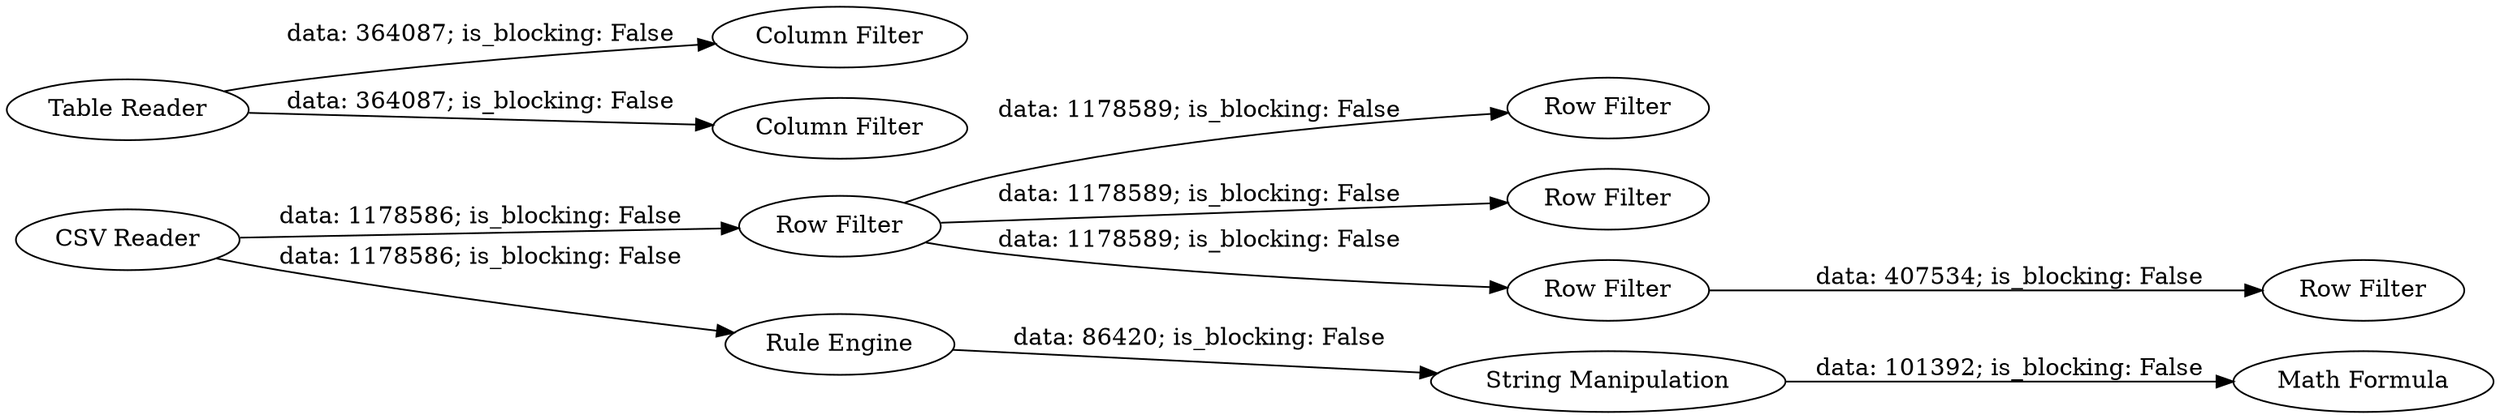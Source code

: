 digraph {
	"-4355620208326843604_25" [label="CSV Reader"]
	"-4355620208326843604_32" [label="Column Filter"]
	"-4355620208326843604_35" [label="String Manipulation"]
	"-4355620208326843604_31" [label="Row Filter"]
	"-4355620208326843604_27" [label="Row Filter"]
	"-4355620208326843604_26" [label="Table Reader"]
	"-4355620208326843604_34" [label="Rule Engine"]
	"-4355620208326843604_33" [label="Column Filter"]
	"-4355620208326843604_28" [label="Row Filter"]
	"-4355620208326843604_36" [label="Math Formula"]
	"-4355620208326843604_29" [label="Row Filter"]
	"-4355620208326843604_30" [label="Row Filter"]
	"-4355620208326843604_27" -> "-4355620208326843604_31" [label="data: 1178589; is_blocking: False"]
	"-4355620208326843604_29" -> "-4355620208326843604_30" [label="data: 407534; is_blocking: False"]
	"-4355620208326843604_27" -> "-4355620208326843604_28" [label="data: 1178589; is_blocking: False"]
	"-4355620208326843604_35" -> "-4355620208326843604_36" [label="data: 101392; is_blocking: False"]
	"-4355620208326843604_26" -> "-4355620208326843604_32" [label="data: 364087; is_blocking: False"]
	"-4355620208326843604_27" -> "-4355620208326843604_29" [label="data: 1178589; is_blocking: False"]
	"-4355620208326843604_25" -> "-4355620208326843604_34" [label="data: 1178586; is_blocking: False"]
	"-4355620208326843604_25" -> "-4355620208326843604_27" [label="data: 1178586; is_blocking: False"]
	"-4355620208326843604_26" -> "-4355620208326843604_33" [label="data: 364087; is_blocking: False"]
	"-4355620208326843604_34" -> "-4355620208326843604_35" [label="data: 86420; is_blocking: False"]
	rankdir=LR
}
